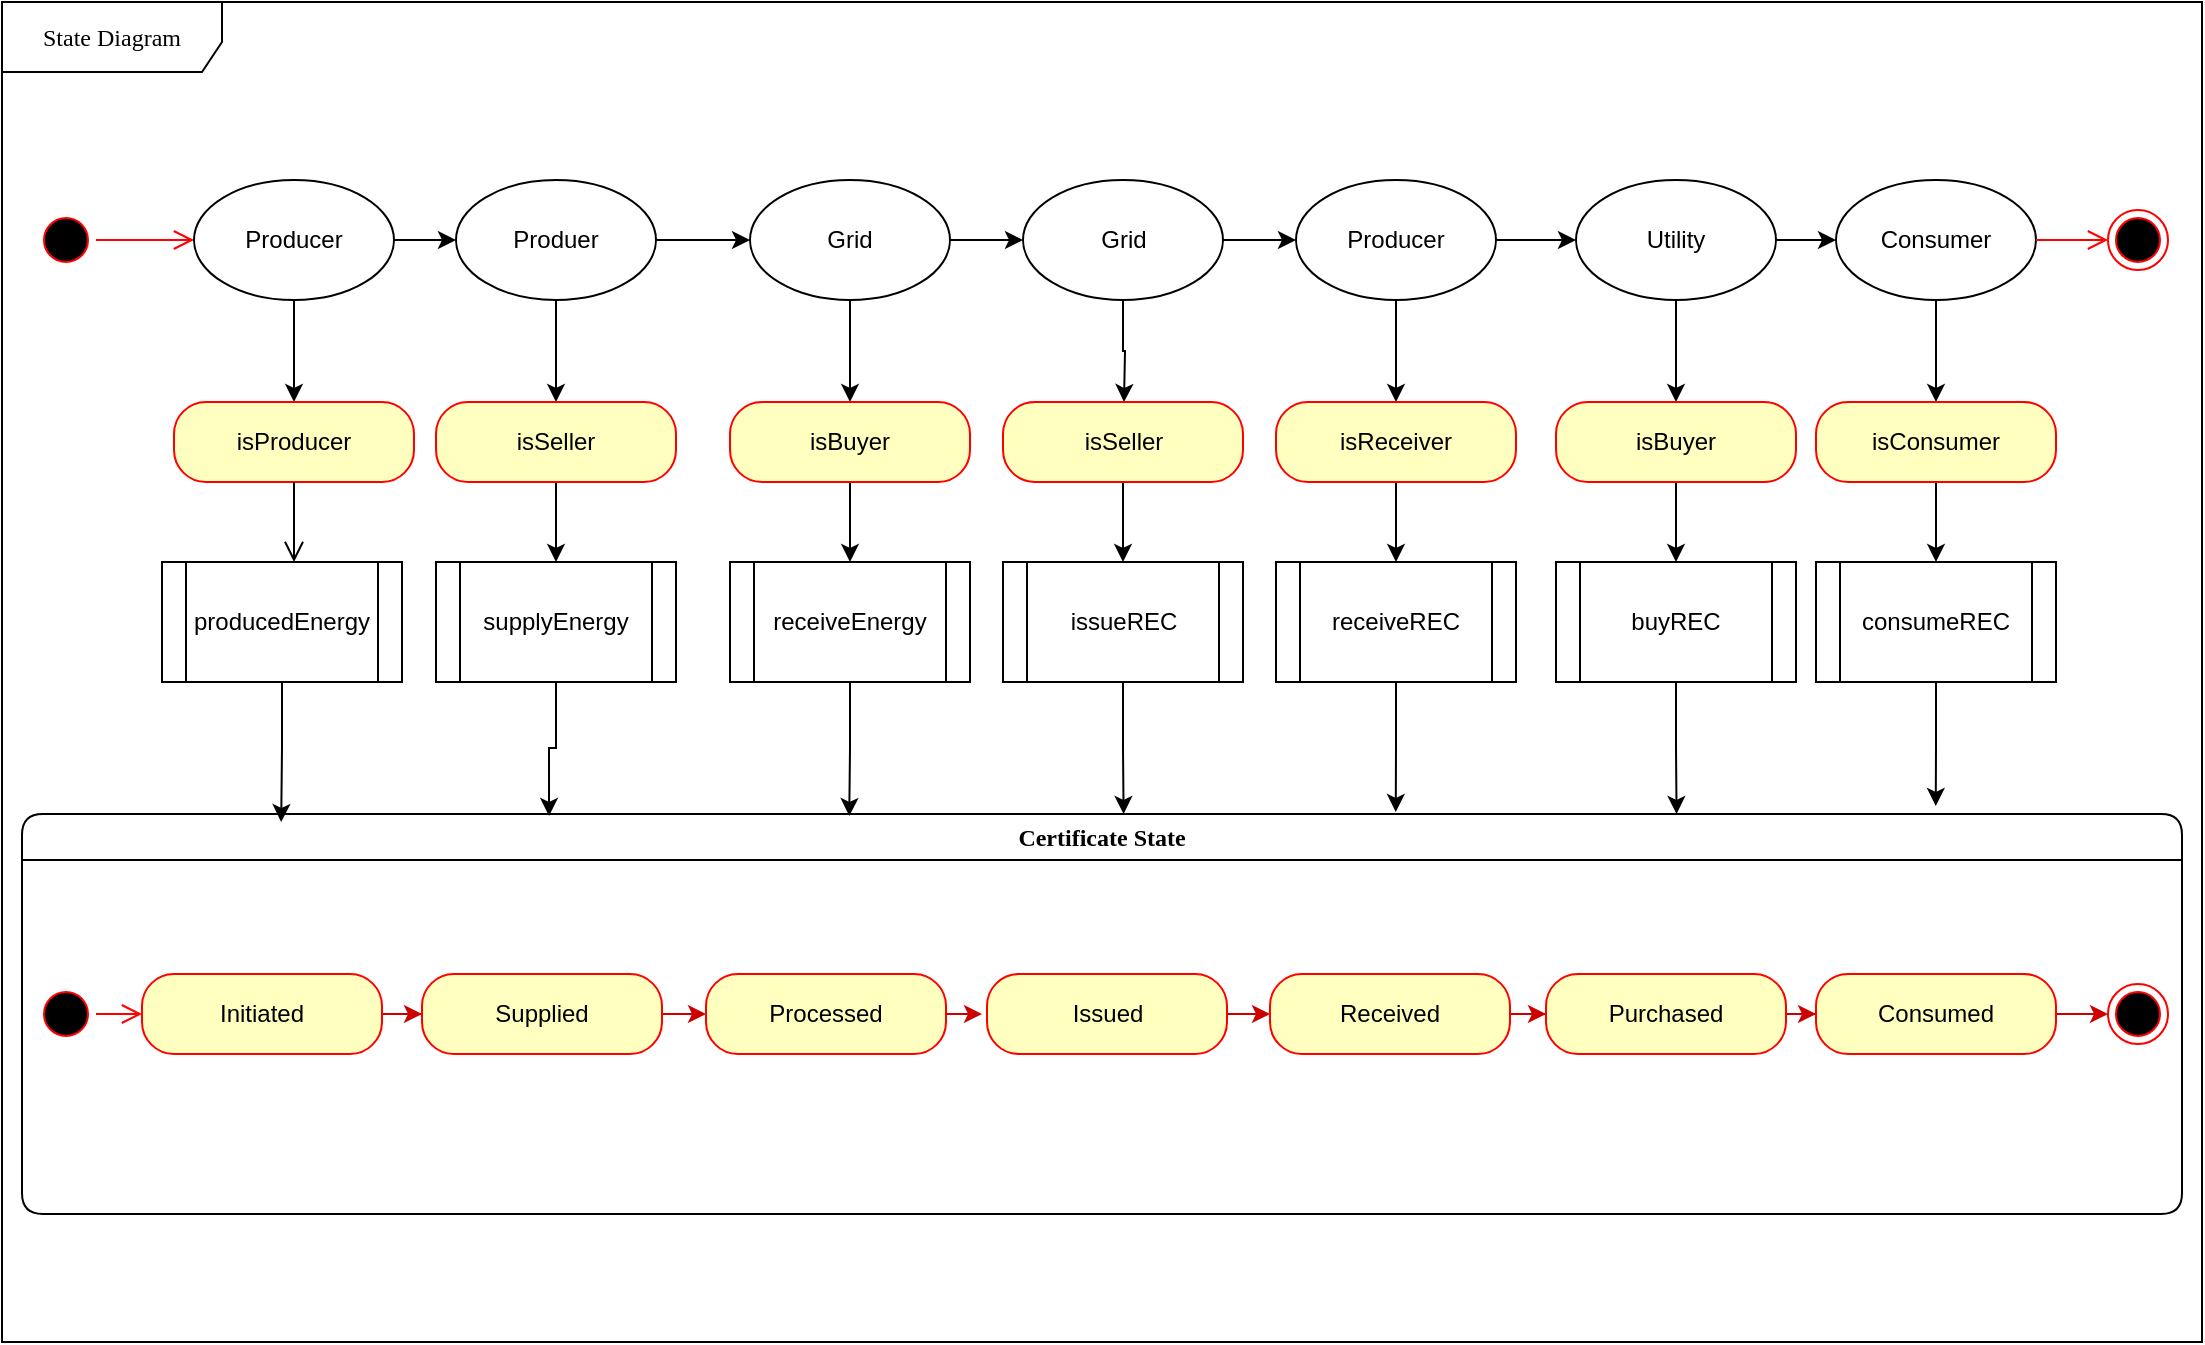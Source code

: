 <mxfile version="11.3.0" type="device" pages="1"><diagram name="Page-1" id="58cdce13-f638-feb5-8d6f-7d28b1aa9fa0"><mxGraphModel dx="1408" dy="787" grid="1" gridSize="10" guides="1" tooltips="1" connect="1" arrows="1" fold="1" page="1" pageScale="1" pageWidth="1100" pageHeight="850" background="#ffffff" math="0" shadow="0"><root><mxCell id="0"/><mxCell id="1" parent="0"/><mxCell id="382b91b5511bd0f7-1" value="" style="ellipse;html=1;shape=startState;fillColor=#000000;strokeColor=#ff0000;rounded=1;shadow=0;comic=0;labelBackgroundColor=none;fontFamily=Verdana;fontSize=12;fontColor=#000000;align=center;direction=south;" parent="1" vertex="1"><mxGeometry x="17" y="144" width="30" height="30" as="geometry"/></mxCell><mxCell id="2a3bc250acf0617d-7" value="Certificate State" style="swimlane;whiteSpace=wrap;html=1;rounded=1;shadow=0;comic=0;labelBackgroundColor=none;strokeColor=#000000;strokeWidth=1;fillColor=#ffffff;fontFamily=Verdana;fontSize=12;fontColor=#000000;align=center;" parent="1" vertex="1"><mxGeometry x="10" y="446" width="1080" height="200" as="geometry"/></mxCell><mxCell id="24f968d109e7d6b4-3" value="" style="ellipse;html=1;shape=endState;fillColor=#000000;strokeColor=#ff0000;rounded=1;shadow=0;comic=0;labelBackgroundColor=none;fontFamily=Verdana;fontSize=12;fontColor=#000000;align=center;" parent="2a3bc250acf0617d-7" vertex="1"><mxGeometry x="1043" y="85" width="30" height="30" as="geometry"/></mxCell><mxCell id="3cde6dad864a17aa-9" style="edgeStyle=elbowEdgeStyle;html=1;labelBackgroundColor=none;endArrow=open;endSize=8;strokeColor=#ff0000;fontFamily=Verdana;fontSize=12;align=left;" parent="2a3bc250acf0617d-7" source="2a3bc250acf0617d-3" target="5c2kfolSRN1aDGWYx7yb-65" edge="1"><mxGeometry relative="1" as="geometry"><mxPoint x="229" y="109" as="targetPoint"/></mxGeometry></mxCell><mxCell id="2a3bc250acf0617d-3" value="" style="ellipse;html=1;shape=startState;fillColor=#000000;strokeColor=#ff0000;rounded=1;shadow=0;comic=0;labelBackgroundColor=none;fontFamily=Verdana;fontSize=12;fontColor=#000000;align=center;direction=south;" parent="2a3bc250acf0617d-7" vertex="1"><mxGeometry x="7" y="85" width="30" height="30" as="geometry"/></mxCell><mxCell id="5c2kfolSRN1aDGWYx7yb-72" style="edgeStyle=orthogonalEdgeStyle;rounded=0;orthogonalLoop=1;jettySize=auto;html=1;exitX=1;exitY=0.5;exitDx=0;exitDy=0;strokeColor=#CC0000;" edge="1" parent="2a3bc250acf0617d-7" source="5c2kfolSRN1aDGWYx7yb-65" target="5c2kfolSRN1aDGWYx7yb-66"><mxGeometry relative="1" as="geometry"/></mxCell><mxCell id="5c2kfolSRN1aDGWYx7yb-65" value="Initiated" style="rounded=1;whiteSpace=wrap;html=1;arcSize=40;fontColor=#000000;fillColor=#ffffc0;strokeColor=#ff0000;" vertex="1" parent="2a3bc250acf0617d-7"><mxGeometry x="60" y="80" width="120" height="40" as="geometry"/></mxCell><mxCell id="5c2kfolSRN1aDGWYx7yb-73" style="edgeStyle=orthogonalEdgeStyle;rounded=0;orthogonalLoop=1;jettySize=auto;html=1;exitX=1;exitY=0.5;exitDx=0;exitDy=0;strokeColor=#CC0000;" edge="1" parent="2a3bc250acf0617d-7" source="5c2kfolSRN1aDGWYx7yb-66" target="5c2kfolSRN1aDGWYx7yb-67"><mxGeometry relative="1" as="geometry"/></mxCell><mxCell id="5c2kfolSRN1aDGWYx7yb-66" value="Supplied" style="rounded=1;whiteSpace=wrap;html=1;arcSize=40;fontColor=#000000;fillColor=#ffffc0;strokeColor=#ff0000;" vertex="1" parent="2a3bc250acf0617d-7"><mxGeometry x="200" y="80" width="120" height="40" as="geometry"/></mxCell><mxCell id="5c2kfolSRN1aDGWYx7yb-67" value="Processed" style="rounded=1;whiteSpace=wrap;html=1;arcSize=40;fontColor=#000000;fillColor=#ffffc0;strokeColor=#ff0000;" vertex="1" parent="2a3bc250acf0617d-7"><mxGeometry x="342" y="80" width="120" height="40" as="geometry"/></mxCell><mxCell id="5c2kfolSRN1aDGWYx7yb-75" style="edgeStyle=orthogonalEdgeStyle;rounded=0;orthogonalLoop=1;jettySize=auto;html=1;exitX=1;exitY=0.5;exitDx=0;exitDy=0;strokeColor=#CC0000;" edge="1" parent="2a3bc250acf0617d-7" source="5c2kfolSRN1aDGWYx7yb-68" target="5c2kfolSRN1aDGWYx7yb-69"><mxGeometry relative="1" as="geometry"/></mxCell><mxCell id="5c2kfolSRN1aDGWYx7yb-68" value="Issued" style="rounded=1;whiteSpace=wrap;html=1;arcSize=40;fontColor=#000000;fillColor=#ffffc0;strokeColor=#ff0000;" vertex="1" parent="2a3bc250acf0617d-7"><mxGeometry x="482.5" y="80" width="120" height="40" as="geometry"/></mxCell><mxCell id="5c2kfolSRN1aDGWYx7yb-76" style="edgeStyle=orthogonalEdgeStyle;rounded=0;orthogonalLoop=1;jettySize=auto;html=1;exitX=1;exitY=0.5;exitDx=0;exitDy=0;strokeColor=#CC0000;" edge="1" parent="2a3bc250acf0617d-7" source="5c2kfolSRN1aDGWYx7yb-69" target="5c2kfolSRN1aDGWYx7yb-70"><mxGeometry relative="1" as="geometry"/></mxCell><mxCell id="5c2kfolSRN1aDGWYx7yb-69" value="Received" style="rounded=1;whiteSpace=wrap;html=1;arcSize=40;fontColor=#000000;fillColor=#ffffc0;strokeColor=#ff0000;" vertex="1" parent="2a3bc250acf0617d-7"><mxGeometry x="624" y="80" width="120" height="40" as="geometry"/></mxCell><mxCell id="5c2kfolSRN1aDGWYx7yb-77" style="edgeStyle=orthogonalEdgeStyle;rounded=0;orthogonalLoop=1;jettySize=auto;html=1;exitX=1;exitY=0.5;exitDx=0;exitDy=0;strokeColor=#CC0000;" edge="1" parent="2a3bc250acf0617d-7" source="5c2kfolSRN1aDGWYx7yb-70" target="5c2kfolSRN1aDGWYx7yb-71"><mxGeometry relative="1" as="geometry"/></mxCell><mxCell id="5c2kfolSRN1aDGWYx7yb-70" value="Purchased" style="rounded=1;whiteSpace=wrap;html=1;arcSize=40;fontColor=#000000;fillColor=#ffffc0;strokeColor=#ff0000;" vertex="1" parent="2a3bc250acf0617d-7"><mxGeometry x="762" y="80" width="120" height="40" as="geometry"/></mxCell><mxCell id="5c2kfolSRN1aDGWYx7yb-80" style="edgeStyle=orthogonalEdgeStyle;rounded=0;orthogonalLoop=1;jettySize=auto;html=1;exitX=1;exitY=0.5;exitDx=0;exitDy=0;entryX=0;entryY=0.5;entryDx=0;entryDy=0;strokeColor=#CC0000;" edge="1" parent="2a3bc250acf0617d-7" source="5c2kfolSRN1aDGWYx7yb-71" target="24f968d109e7d6b4-3"><mxGeometry relative="1" as="geometry"/></mxCell><mxCell id="5c2kfolSRN1aDGWYx7yb-71" value="Consumed" style="rounded=1;whiteSpace=wrap;html=1;arcSize=40;fontColor=#000000;fillColor=#ffffc0;strokeColor=#ff0000;" vertex="1" parent="2a3bc250acf0617d-7"><mxGeometry x="897" y="80" width="120" height="40" as="geometry"/></mxCell><mxCell id="2a3bc250acf0617d-8" value="State Diagram" style="shape=umlFrame;whiteSpace=wrap;html=1;rounded=1;shadow=0;comic=0;labelBackgroundColor=none;strokeColor=#000000;strokeWidth=1;fillColor=#ffffff;fontFamily=Verdana;fontSize=12;fontColor=#000000;align=center;width=110;height=35;" parent="1" vertex="1"><mxGeometry y="40" width="1100" height="670" as="geometry"/></mxCell><mxCell id="2a3bc250acf0617d-9" style="edgeStyle=orthogonalEdgeStyle;html=1;labelBackgroundColor=none;endArrow=open;endSize=8;strokeColor=#ff0000;fontFamily=Verdana;fontSize=12;align=left;entryX=0;entryY=0.5;entryDx=0;entryDy=0;" parent="1" source="382b91b5511bd0f7-1" target="5c2kfolSRN1aDGWYx7yb-3" edge="1"><mxGeometry relative="1" as="geometry"><mxPoint x="107" y="160" as="targetPoint"/></mxGeometry></mxCell><mxCell id="5c2kfolSRN1aDGWYx7yb-1" value="" style="ellipse;html=1;shape=endState;fillColor=#000000;strokeColor=#ff0000;rounded=1;shadow=0;comic=0;labelBackgroundColor=none;fontFamily=Verdana;fontSize=12;fontColor=#000000;align=center;" vertex="1" parent="1"><mxGeometry x="1053" y="144" width="30" height="30" as="geometry"/></mxCell><mxCell id="5c2kfolSRN1aDGWYx7yb-23" style="edgeStyle=orthogonalEdgeStyle;rounded=0;orthogonalLoop=1;jettySize=auto;html=1;exitX=1;exitY=0.5;exitDx=0;exitDy=0;" edge="1" parent="1" source="5c2kfolSRN1aDGWYx7yb-3" target="5c2kfolSRN1aDGWYx7yb-14"><mxGeometry relative="1" as="geometry"/></mxCell><mxCell id="5c2kfolSRN1aDGWYx7yb-37" style="edgeStyle=orthogonalEdgeStyle;rounded=0;orthogonalLoop=1;jettySize=auto;html=1;exitX=0.5;exitY=1;exitDx=0;exitDy=0;" edge="1" parent="1" source="5c2kfolSRN1aDGWYx7yb-3"><mxGeometry relative="1" as="geometry"><mxPoint x="146" y="240" as="targetPoint"/></mxGeometry></mxCell><mxCell id="5c2kfolSRN1aDGWYx7yb-3" value="Producer" style="ellipse;whiteSpace=wrap;html=1;" vertex="1" parent="1"><mxGeometry x="96" y="129" width="100" height="60" as="geometry"/></mxCell><mxCell id="5c2kfolSRN1aDGWYx7yb-21" style="edgeStyle=orthogonalEdgeStyle;rounded=0;orthogonalLoop=1;jettySize=auto;html=1;exitX=1;exitY=0.5;exitDx=0;exitDy=0;" edge="1" parent="1" source="5c2kfolSRN1aDGWYx7yb-14" target="5c2kfolSRN1aDGWYx7yb-15"><mxGeometry relative="1" as="geometry"/></mxCell><mxCell id="5c2kfolSRN1aDGWYx7yb-38" style="edgeStyle=orthogonalEdgeStyle;rounded=0;orthogonalLoop=1;jettySize=auto;html=1;exitX=0.5;exitY=1;exitDx=0;exitDy=0;" edge="1" parent="1" source="5c2kfolSRN1aDGWYx7yb-14"><mxGeometry relative="1" as="geometry"><mxPoint x="277" y="240" as="targetPoint"/></mxGeometry></mxCell><mxCell id="5c2kfolSRN1aDGWYx7yb-14" value="Produer" style="ellipse;whiteSpace=wrap;html=1;" vertex="1" parent="1"><mxGeometry x="227" y="129" width="100" height="60" as="geometry"/></mxCell><mxCell id="5c2kfolSRN1aDGWYx7yb-22" style="edgeStyle=orthogonalEdgeStyle;rounded=0;orthogonalLoop=1;jettySize=auto;html=1;exitX=1;exitY=0.5;exitDx=0;exitDy=0;" edge="1" parent="1" source="5c2kfolSRN1aDGWYx7yb-15" target="5c2kfolSRN1aDGWYx7yb-16"><mxGeometry relative="1" as="geometry"/></mxCell><mxCell id="5c2kfolSRN1aDGWYx7yb-39" style="edgeStyle=orthogonalEdgeStyle;rounded=0;orthogonalLoop=1;jettySize=auto;html=1;exitX=0.5;exitY=1;exitDx=0;exitDy=0;" edge="1" parent="1" source="5c2kfolSRN1aDGWYx7yb-15"><mxGeometry relative="1" as="geometry"><mxPoint x="424" y="240" as="targetPoint"/></mxGeometry></mxCell><mxCell id="5c2kfolSRN1aDGWYx7yb-15" value="Grid" style="ellipse;whiteSpace=wrap;html=1;" vertex="1" parent="1"><mxGeometry x="374" y="129" width="100" height="60" as="geometry"/></mxCell><mxCell id="5c2kfolSRN1aDGWYx7yb-24" style="edgeStyle=orthogonalEdgeStyle;rounded=0;orthogonalLoop=1;jettySize=auto;html=1;exitX=1;exitY=0.5;exitDx=0;exitDy=0;" edge="1" parent="1" source="5c2kfolSRN1aDGWYx7yb-16" target="5c2kfolSRN1aDGWYx7yb-17"><mxGeometry relative="1" as="geometry"/></mxCell><mxCell id="5c2kfolSRN1aDGWYx7yb-40" style="edgeStyle=orthogonalEdgeStyle;rounded=0;orthogonalLoop=1;jettySize=auto;html=1;exitX=0.5;exitY=1;exitDx=0;exitDy=0;entryX=0.5;entryY=0;entryDx=0;entryDy=0;" edge="1" parent="1" source="5c2kfolSRN1aDGWYx7yb-16"><mxGeometry relative="1" as="geometry"><mxPoint x="561" y="240" as="targetPoint"/></mxGeometry></mxCell><mxCell id="5c2kfolSRN1aDGWYx7yb-16" value="Grid" style="ellipse;whiteSpace=wrap;html=1;" vertex="1" parent="1"><mxGeometry x="510.5" y="129" width="100" height="60" as="geometry"/></mxCell><mxCell id="5c2kfolSRN1aDGWYx7yb-25" style="edgeStyle=orthogonalEdgeStyle;rounded=0;orthogonalLoop=1;jettySize=auto;html=1;exitX=1;exitY=0.5;exitDx=0;exitDy=0;entryX=0;entryY=0.5;entryDx=0;entryDy=0;" edge="1" parent="1" source="5c2kfolSRN1aDGWYx7yb-17" target="5c2kfolSRN1aDGWYx7yb-18"><mxGeometry relative="1" as="geometry"/></mxCell><mxCell id="5c2kfolSRN1aDGWYx7yb-41" style="edgeStyle=orthogonalEdgeStyle;rounded=0;orthogonalLoop=1;jettySize=auto;html=1;exitX=0.5;exitY=1;exitDx=0;exitDy=0;" edge="1" parent="1" source="5c2kfolSRN1aDGWYx7yb-17"><mxGeometry relative="1" as="geometry"><mxPoint x="697" y="240" as="targetPoint"/></mxGeometry></mxCell><mxCell id="5c2kfolSRN1aDGWYx7yb-17" value="Producer" style="ellipse;whiteSpace=wrap;html=1;" vertex="1" parent="1"><mxGeometry x="647" y="129" width="100" height="60" as="geometry"/></mxCell><mxCell id="5c2kfolSRN1aDGWYx7yb-28" value="" style="edgeStyle=orthogonalEdgeStyle;rounded=0;orthogonalLoop=1;jettySize=auto;html=1;" edge="1" parent="1" source="5c2kfolSRN1aDGWYx7yb-18" target="5c2kfolSRN1aDGWYx7yb-19"><mxGeometry relative="1" as="geometry"/></mxCell><mxCell id="5c2kfolSRN1aDGWYx7yb-42" style="edgeStyle=orthogonalEdgeStyle;rounded=0;orthogonalLoop=1;jettySize=auto;html=1;exitX=0.5;exitY=1;exitDx=0;exitDy=0;" edge="1" parent="1" source="5c2kfolSRN1aDGWYx7yb-18"><mxGeometry relative="1" as="geometry"><mxPoint x="837" y="240" as="targetPoint"/></mxGeometry></mxCell><mxCell id="5c2kfolSRN1aDGWYx7yb-18" value="Utility" style="ellipse;whiteSpace=wrap;html=1;" vertex="1" parent="1"><mxGeometry x="787" y="129" width="100" height="60" as="geometry"/></mxCell><mxCell id="5c2kfolSRN1aDGWYx7yb-43" style="edgeStyle=orthogonalEdgeStyle;rounded=0;orthogonalLoop=1;jettySize=auto;html=1;exitX=0.5;exitY=1;exitDx=0;exitDy=0;entryX=0.5;entryY=0;entryDx=0;entryDy=0;" edge="1" parent="1" source="5c2kfolSRN1aDGWYx7yb-19"><mxGeometry relative="1" as="geometry"><mxPoint x="967" y="240" as="targetPoint"/></mxGeometry></mxCell><mxCell id="5c2kfolSRN1aDGWYx7yb-19" value="Consumer" style="ellipse;whiteSpace=wrap;html=1;" vertex="1" parent="1"><mxGeometry x="917" y="129" width="100" height="60" as="geometry"/></mxCell><mxCell id="5c2kfolSRN1aDGWYx7yb-29" style="edgeStyle=orthogonalEdgeStyle;html=1;labelBackgroundColor=none;endArrow=open;endSize=8;strokeColor=#ff0000;fontFamily=Verdana;fontSize=12;align=left;entryX=0;entryY=0.5;entryDx=0;entryDy=0;exitX=1;exitY=0.5;exitDx=0;exitDy=0;" edge="1" parent="1" source="5c2kfolSRN1aDGWYx7yb-19" target="5c2kfolSRN1aDGWYx7yb-1"><mxGeometry relative="1" as="geometry"><mxPoint x="57" y="169" as="sourcePoint"/><mxPoint x="106" y="169" as="targetPoint"/></mxGeometry></mxCell><mxCell id="5c2kfolSRN1aDGWYx7yb-44" value="isProducer" style="rounded=1;whiteSpace=wrap;html=1;arcSize=40;fontColor=#000000;fillColor=#ffffc0;strokeColor=#ff0000;" vertex="1" parent="1"><mxGeometry x="86" y="240" width="120" height="40" as="geometry"/></mxCell><mxCell id="5c2kfolSRN1aDGWYx7yb-45" value="" style="edgeStyle=orthogonalEdgeStyle;html=1;verticalAlign=bottom;endArrow=open;endSize=8;strokeColor=#000000;" edge="1" source="5c2kfolSRN1aDGWYx7yb-44" parent="1"><mxGeometry relative="1" as="geometry"><mxPoint x="146" y="320" as="targetPoint"/></mxGeometry></mxCell><mxCell id="5c2kfolSRN1aDGWYx7yb-59" style="edgeStyle=orthogonalEdgeStyle;rounded=0;orthogonalLoop=1;jettySize=auto;html=1;exitX=0.5;exitY=1;exitDx=0;exitDy=0;entryX=0.5;entryY=0;entryDx=0;entryDy=0;strokeColor=#000000;" edge="1" parent="1" source="5c2kfolSRN1aDGWYx7yb-46" target="5c2kfolSRN1aDGWYx7yb-53"><mxGeometry relative="1" as="geometry"/></mxCell><mxCell id="5c2kfolSRN1aDGWYx7yb-46" value="isSeller" style="rounded=1;whiteSpace=wrap;html=1;arcSize=40;fontColor=#000000;fillColor=#ffffc0;strokeColor=#ff0000;" vertex="1" parent="1"><mxGeometry x="217" y="240" width="120" height="40" as="geometry"/></mxCell><mxCell id="5c2kfolSRN1aDGWYx7yb-60" style="edgeStyle=orthogonalEdgeStyle;rounded=0;orthogonalLoop=1;jettySize=auto;html=1;exitX=0.5;exitY=1;exitDx=0;exitDy=0;entryX=0.5;entryY=0;entryDx=0;entryDy=0;strokeColor=#000000;" edge="1" parent="1" source="5c2kfolSRN1aDGWYx7yb-47" target="5c2kfolSRN1aDGWYx7yb-54"><mxGeometry relative="1" as="geometry"/></mxCell><mxCell id="5c2kfolSRN1aDGWYx7yb-47" value="isBuyer" style="rounded=1;whiteSpace=wrap;html=1;arcSize=40;fontColor=#000000;fillColor=#ffffc0;strokeColor=#ff0000;" vertex="1" parent="1"><mxGeometry x="364" y="240" width="120" height="40" as="geometry"/></mxCell><mxCell id="5c2kfolSRN1aDGWYx7yb-61" style="edgeStyle=orthogonalEdgeStyle;rounded=0;orthogonalLoop=1;jettySize=auto;html=1;exitX=0.5;exitY=1;exitDx=0;exitDy=0;entryX=0.5;entryY=0;entryDx=0;entryDy=0;strokeColor=#000000;" edge="1" parent="1" source="5c2kfolSRN1aDGWYx7yb-48" target="5c2kfolSRN1aDGWYx7yb-55"><mxGeometry relative="1" as="geometry"/></mxCell><mxCell id="5c2kfolSRN1aDGWYx7yb-48" value="isSeller" style="rounded=1;whiteSpace=wrap;html=1;arcSize=40;fontColor=#000000;fillColor=#ffffc0;strokeColor=#ff0000;" vertex="1" parent="1"><mxGeometry x="500.5" y="240" width="120" height="40" as="geometry"/></mxCell><mxCell id="5c2kfolSRN1aDGWYx7yb-62" style="edgeStyle=orthogonalEdgeStyle;rounded=0;orthogonalLoop=1;jettySize=auto;html=1;exitX=0.5;exitY=1;exitDx=0;exitDy=0;strokeColor=#000000;" edge="1" parent="1" source="5c2kfolSRN1aDGWYx7yb-49" target="5c2kfolSRN1aDGWYx7yb-56"><mxGeometry relative="1" as="geometry"/></mxCell><mxCell id="5c2kfolSRN1aDGWYx7yb-49" value="isReceiver" style="rounded=1;whiteSpace=wrap;html=1;arcSize=40;fontColor=#000000;fillColor=#ffffc0;strokeColor=#ff0000;" vertex="1" parent="1"><mxGeometry x="637" y="240" width="120" height="40" as="geometry"/></mxCell><mxCell id="5c2kfolSRN1aDGWYx7yb-63" style="edgeStyle=orthogonalEdgeStyle;rounded=0;orthogonalLoop=1;jettySize=auto;html=1;exitX=0.5;exitY=1;exitDx=0;exitDy=0;entryX=0.5;entryY=0;entryDx=0;entryDy=0;strokeColor=#000000;" edge="1" parent="1" source="5c2kfolSRN1aDGWYx7yb-50" target="5c2kfolSRN1aDGWYx7yb-57"><mxGeometry relative="1" as="geometry"/></mxCell><mxCell id="5c2kfolSRN1aDGWYx7yb-50" value="isBuyer" style="rounded=1;whiteSpace=wrap;html=1;arcSize=40;fontColor=#000000;fillColor=#ffffc0;strokeColor=#ff0000;" vertex="1" parent="1"><mxGeometry x="777" y="240" width="120" height="40" as="geometry"/></mxCell><mxCell id="5c2kfolSRN1aDGWYx7yb-64" style="edgeStyle=orthogonalEdgeStyle;rounded=0;orthogonalLoop=1;jettySize=auto;html=1;exitX=0.5;exitY=1;exitDx=0;exitDy=0;entryX=0.5;entryY=0;entryDx=0;entryDy=0;strokeColor=#000000;" edge="1" parent="1" source="5c2kfolSRN1aDGWYx7yb-51" target="5c2kfolSRN1aDGWYx7yb-58"><mxGeometry relative="1" as="geometry"/></mxCell><mxCell id="5c2kfolSRN1aDGWYx7yb-51" value="isConsumer" style="rounded=1;whiteSpace=wrap;html=1;arcSize=40;fontColor=#000000;fillColor=#ffffc0;strokeColor=#ff0000;" vertex="1" parent="1"><mxGeometry x="907" y="240" width="120" height="40" as="geometry"/></mxCell><mxCell id="5c2kfolSRN1aDGWYx7yb-84" style="edgeStyle=orthogonalEdgeStyle;rounded=0;orthogonalLoop=1;jettySize=auto;html=1;exitX=0.5;exitY=1;exitDx=0;exitDy=0;entryX=0.12;entryY=0.02;entryDx=0;entryDy=0;entryPerimeter=0;strokeColor=#000000;" edge="1" parent="1" source="5c2kfolSRN1aDGWYx7yb-52" target="2a3bc250acf0617d-7"><mxGeometry relative="1" as="geometry"/></mxCell><mxCell id="5c2kfolSRN1aDGWYx7yb-52" value="producedEnergy" style="shape=process;whiteSpace=wrap;html=1;backgroundOutline=1;" vertex="1" parent="1"><mxGeometry x="80" y="320" width="120" height="60" as="geometry"/></mxCell><mxCell id="5c2kfolSRN1aDGWYx7yb-92" style="edgeStyle=orthogonalEdgeStyle;rounded=0;orthogonalLoop=1;jettySize=auto;html=1;exitX=0.5;exitY=1;exitDx=0;exitDy=0;entryX=0.244;entryY=0.005;entryDx=0;entryDy=0;entryPerimeter=0;strokeColor=#000000;" edge="1" parent="1" source="5c2kfolSRN1aDGWYx7yb-53" target="2a3bc250acf0617d-7"><mxGeometry relative="1" as="geometry"/></mxCell><mxCell id="5c2kfolSRN1aDGWYx7yb-53" value="supplyEnergy" style="shape=process;whiteSpace=wrap;html=1;backgroundOutline=1;" vertex="1" parent="1"><mxGeometry x="217" y="320" width="120" height="60" as="geometry"/></mxCell><mxCell id="5c2kfolSRN1aDGWYx7yb-87" style="edgeStyle=orthogonalEdgeStyle;rounded=0;orthogonalLoop=1;jettySize=auto;html=1;exitX=0.5;exitY=1;exitDx=0;exitDy=0;entryX=0.383;entryY=0.005;entryDx=0;entryDy=0;entryPerimeter=0;strokeColor=#000000;" edge="1" parent="1" source="5c2kfolSRN1aDGWYx7yb-54" target="2a3bc250acf0617d-7"><mxGeometry relative="1" as="geometry"/></mxCell><mxCell id="5c2kfolSRN1aDGWYx7yb-54" value="receiveEnergy" style="shape=process;whiteSpace=wrap;html=1;backgroundOutline=1;" vertex="1" parent="1"><mxGeometry x="364" y="320" width="120" height="60" as="geometry"/></mxCell><mxCell id="5c2kfolSRN1aDGWYx7yb-88" style="edgeStyle=orthogonalEdgeStyle;rounded=0;orthogonalLoop=1;jettySize=auto;html=1;exitX=0.5;exitY=1;exitDx=0;exitDy=0;entryX=0.51;entryY=0;entryDx=0;entryDy=0;entryPerimeter=0;strokeColor=#000000;" edge="1" parent="1" source="5c2kfolSRN1aDGWYx7yb-55" target="2a3bc250acf0617d-7"><mxGeometry relative="1" as="geometry"/></mxCell><mxCell id="5c2kfolSRN1aDGWYx7yb-55" value="issueREC" style="shape=process;whiteSpace=wrap;html=1;backgroundOutline=1;" vertex="1" parent="1"><mxGeometry x="500.5" y="320" width="120" height="60" as="geometry"/></mxCell><mxCell id="5c2kfolSRN1aDGWYx7yb-89" style="edgeStyle=orthogonalEdgeStyle;rounded=0;orthogonalLoop=1;jettySize=auto;html=1;exitX=0.5;exitY=1;exitDx=0;exitDy=0;entryX=0.636;entryY=-0.005;entryDx=0;entryDy=0;entryPerimeter=0;strokeColor=#000000;" edge="1" parent="1" source="5c2kfolSRN1aDGWYx7yb-56" target="2a3bc250acf0617d-7"><mxGeometry relative="1" as="geometry"/></mxCell><mxCell id="5c2kfolSRN1aDGWYx7yb-56" value="receiveREC" style="shape=process;whiteSpace=wrap;html=1;backgroundOutline=1;" vertex="1" parent="1"><mxGeometry x="637" y="320" width="120" height="60" as="geometry"/></mxCell><mxCell id="5c2kfolSRN1aDGWYx7yb-90" style="edgeStyle=orthogonalEdgeStyle;rounded=0;orthogonalLoop=1;jettySize=auto;html=1;exitX=0.5;exitY=1;exitDx=0;exitDy=0;entryX=0.766;entryY=0;entryDx=0;entryDy=0;entryPerimeter=0;strokeColor=#000000;" edge="1" parent="1" source="5c2kfolSRN1aDGWYx7yb-57" target="2a3bc250acf0617d-7"><mxGeometry relative="1" as="geometry"/></mxCell><mxCell id="5c2kfolSRN1aDGWYx7yb-57" value="buyREC" style="shape=process;whiteSpace=wrap;html=1;backgroundOutline=1;" vertex="1" parent="1"><mxGeometry x="777" y="320" width="120" height="60" as="geometry"/></mxCell><mxCell id="5c2kfolSRN1aDGWYx7yb-91" style="edgeStyle=orthogonalEdgeStyle;rounded=0;orthogonalLoop=1;jettySize=auto;html=1;exitX=0.5;exitY=1;exitDx=0;exitDy=0;entryX=0.886;entryY=-0.02;entryDx=0;entryDy=0;entryPerimeter=0;strokeColor=#000000;" edge="1" parent="1" source="5c2kfolSRN1aDGWYx7yb-58" target="2a3bc250acf0617d-7"><mxGeometry relative="1" as="geometry"/></mxCell><mxCell id="5c2kfolSRN1aDGWYx7yb-58" value="consumeREC" style="shape=process;whiteSpace=wrap;html=1;backgroundOutline=1;" vertex="1" parent="1"><mxGeometry x="907" y="320" width="120" height="60" as="geometry"/></mxCell><mxCell id="5c2kfolSRN1aDGWYx7yb-74" style="edgeStyle=orthogonalEdgeStyle;rounded=0;orthogonalLoop=1;jettySize=auto;html=1;exitX=1;exitY=0.5;exitDx=0;exitDy=0;strokeColor=#CC0000;" edge="1" parent="1" source="5c2kfolSRN1aDGWYx7yb-67"><mxGeometry relative="1" as="geometry"><mxPoint x="490" y="546" as="targetPoint"/></mxGeometry></mxCell></root></mxGraphModel></diagram></mxfile>